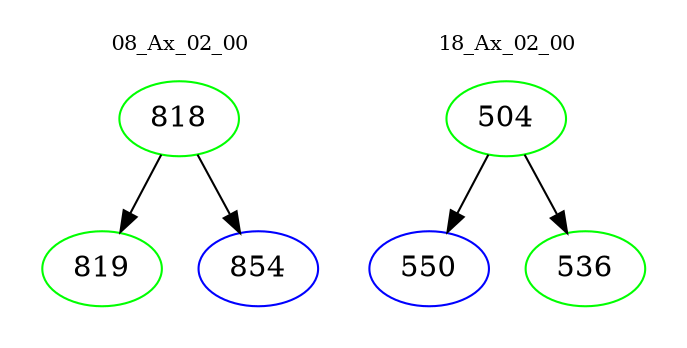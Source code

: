 digraph{
subgraph cluster_0 {
color = white
label = "08_Ax_02_00";
fontsize=10;
T0_818 [label="818", color="green"]
T0_818 -> T0_819 [color="black"]
T0_819 [label="819", color="green"]
T0_818 -> T0_854 [color="black"]
T0_854 [label="854", color="blue"]
}
subgraph cluster_1 {
color = white
label = "18_Ax_02_00";
fontsize=10;
T1_504 [label="504", color="green"]
T1_504 -> T1_550 [color="black"]
T1_550 [label="550", color="blue"]
T1_504 -> T1_536 [color="black"]
T1_536 [label="536", color="green"]
}
}
